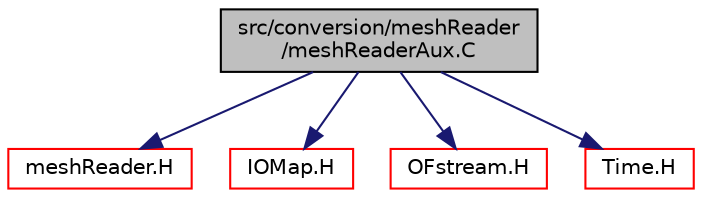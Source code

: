 digraph "src/conversion/meshReader/meshReaderAux.C"
{
  bgcolor="transparent";
  edge [fontname="Helvetica",fontsize="10",labelfontname="Helvetica",labelfontsize="10"];
  node [fontname="Helvetica",fontsize="10",shape=record];
  Node0 [label="src/conversion/meshReader\l/meshReaderAux.C",height=0.2,width=0.4,color="black", fillcolor="grey75", style="filled", fontcolor="black"];
  Node0 -> Node1 [color="midnightblue",fontsize="10",style="solid",fontname="Helvetica"];
  Node1 [label="meshReader.H",height=0.2,width=0.4,color="red",URL="$a00194.html"];
  Node0 -> Node237 [color="midnightblue",fontsize="10",style="solid",fontname="Helvetica"];
  Node237 [label="IOMap.H",height=0.2,width=0.4,color="red",URL="$a09770.html"];
  Node0 -> Node238 [color="midnightblue",fontsize="10",style="solid",fontname="Helvetica"];
  Node238 [label="OFstream.H",height=0.2,width=0.4,color="red",URL="$a09791.html"];
  Node0 -> Node240 [color="midnightblue",fontsize="10",style="solid",fontname="Helvetica"];
  Node240 [label="Time.H",height=0.2,width=0.4,color="red",URL="$a10025.html"];
}
